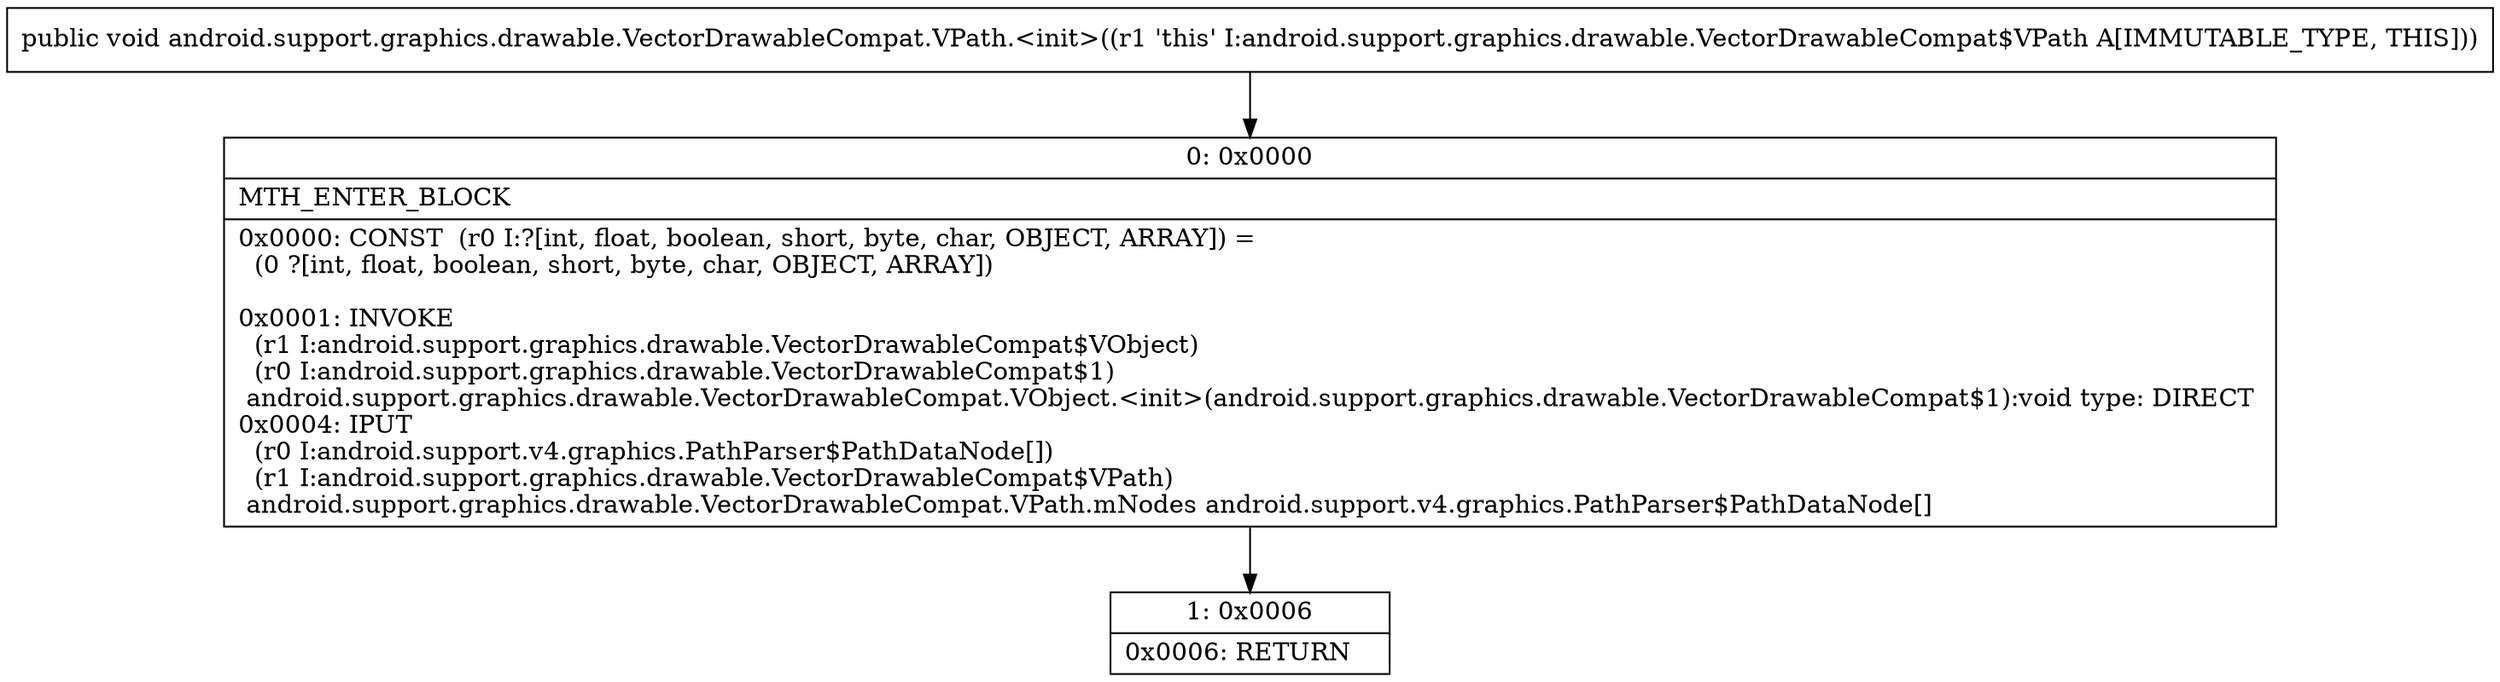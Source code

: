 digraph "CFG forandroid.support.graphics.drawable.VectorDrawableCompat.VPath.\<init\>()V" {
Node_0 [shape=record,label="{0\:\ 0x0000|MTH_ENTER_BLOCK\l|0x0000: CONST  (r0 I:?[int, float, boolean, short, byte, char, OBJECT, ARRAY]) = \l  (0 ?[int, float, boolean, short, byte, char, OBJECT, ARRAY])\l \l0x0001: INVOKE  \l  (r1 I:android.support.graphics.drawable.VectorDrawableCompat$VObject)\l  (r0 I:android.support.graphics.drawable.VectorDrawableCompat$1)\l android.support.graphics.drawable.VectorDrawableCompat.VObject.\<init\>(android.support.graphics.drawable.VectorDrawableCompat$1):void type: DIRECT \l0x0004: IPUT  \l  (r0 I:android.support.v4.graphics.PathParser$PathDataNode[])\l  (r1 I:android.support.graphics.drawable.VectorDrawableCompat$VPath)\l android.support.graphics.drawable.VectorDrawableCompat.VPath.mNodes android.support.v4.graphics.PathParser$PathDataNode[] \l}"];
Node_1 [shape=record,label="{1\:\ 0x0006|0x0006: RETURN   \l}"];
MethodNode[shape=record,label="{public void android.support.graphics.drawable.VectorDrawableCompat.VPath.\<init\>((r1 'this' I:android.support.graphics.drawable.VectorDrawableCompat$VPath A[IMMUTABLE_TYPE, THIS])) }"];
MethodNode -> Node_0;
Node_0 -> Node_1;
}


